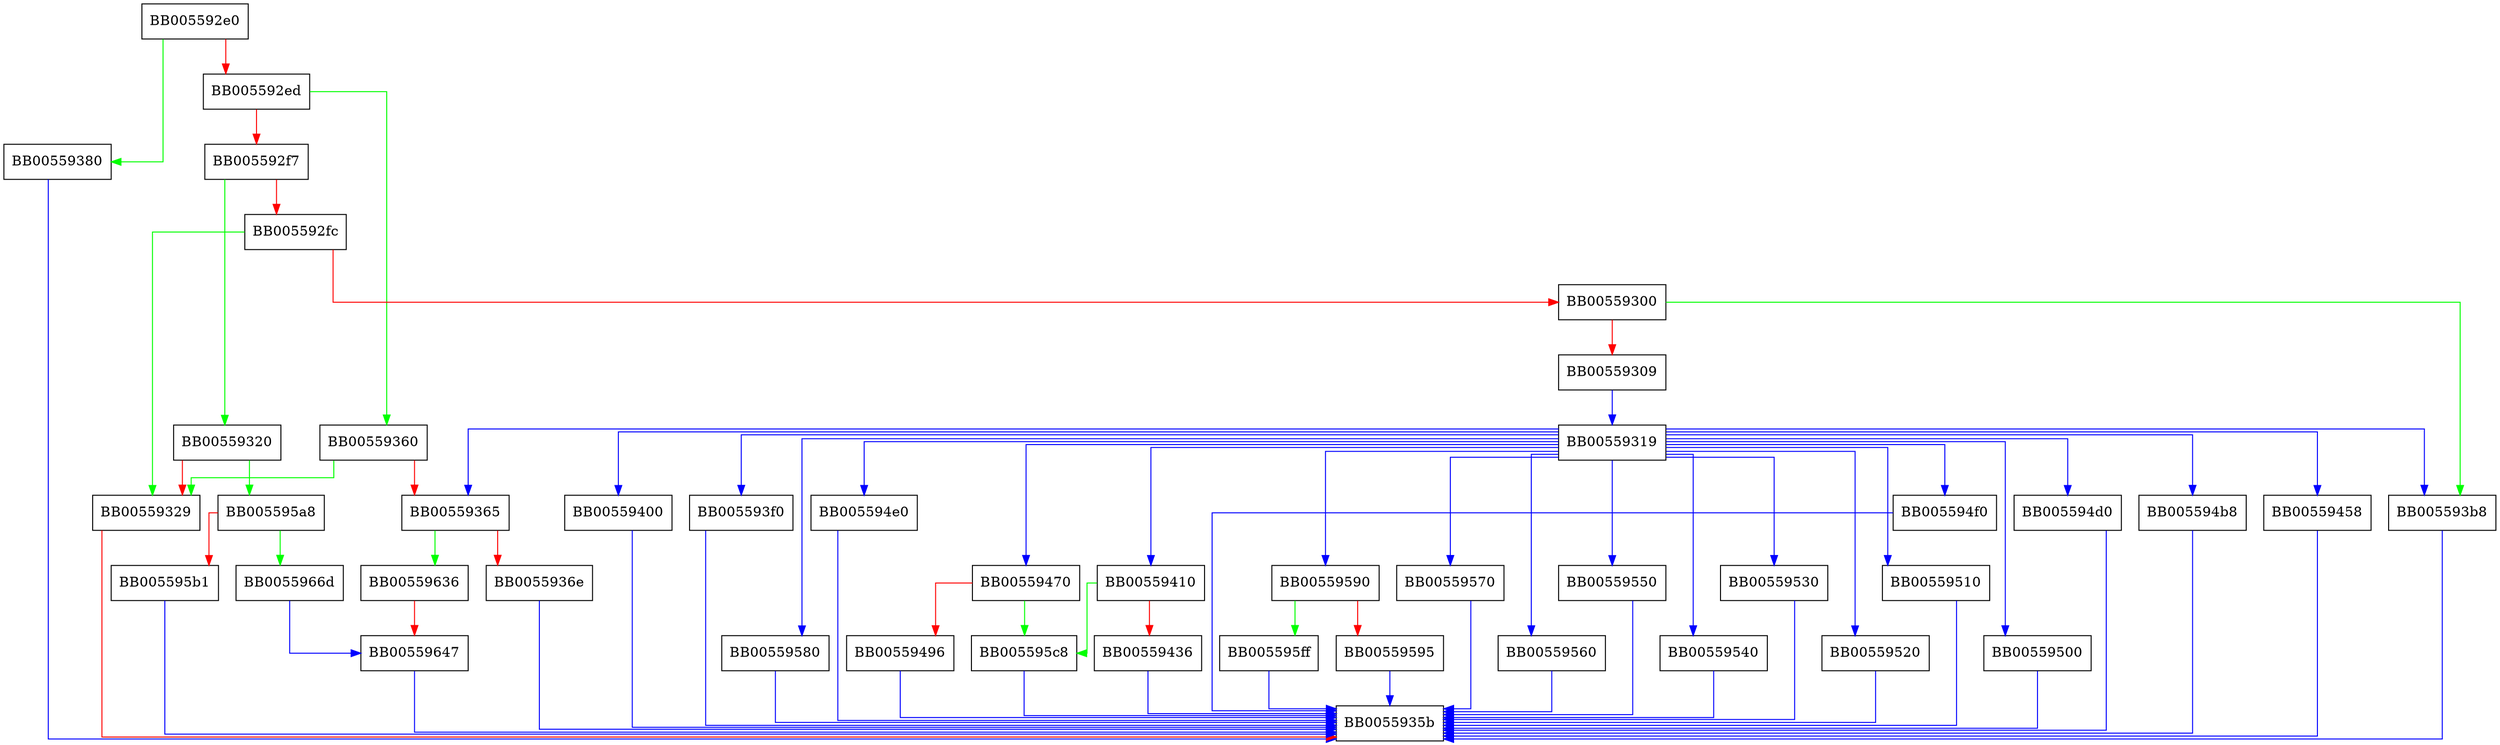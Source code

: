 digraph OSSL_CMP_CTX_set_option {
  node [shape="box"];
  graph [splines=ortho];
  BB005592e0 -> BB00559380 [color="green"];
  BB005592e0 -> BB005592ed [color="red"];
  BB005592ed -> BB00559360 [color="green"];
  BB005592ed -> BB005592f7 [color="red"];
  BB005592f7 -> BB00559320 [color="green"];
  BB005592f7 -> BB005592fc [color="red"];
  BB005592fc -> BB00559329 [color="green"];
  BB005592fc -> BB00559300 [color="red"];
  BB00559300 -> BB005593b8 [color="green"];
  BB00559300 -> BB00559309 [color="red"];
  BB00559309 -> BB00559319 [color="blue"];
  BB00559319 -> BB00559590 [color="blue"];
  BB00559319 -> BB005593b8 [color="blue"];
  BB00559319 -> BB00559580 [color="blue"];
  BB00559319 -> BB00559570 [color="blue"];
  BB00559319 -> BB00559560 [color="blue"];
  BB00559319 -> BB00559550 [color="blue"];
  BB00559319 -> BB00559540 [color="blue"];
  BB00559319 -> BB00559530 [color="blue"];
  BB00559319 -> BB00559520 [color="blue"];
  BB00559319 -> BB00559510 [color="blue"];
  BB00559319 -> BB00559365 [color="blue"];
  BB00559319 -> BB00559500 [color="blue"];
  BB00559319 -> BB005594f0 [color="blue"];
  BB00559319 -> BB005594d0 [color="blue"];
  BB00559319 -> BB005594b8 [color="blue"];
  BB00559319 -> BB00559470 [color="blue"];
  BB00559319 -> BB00559458 [color="blue"];
  BB00559319 -> BB00559410 [color="blue"];
  BB00559319 -> BB00559400 [color="blue"];
  BB00559319 -> BB005593f0 [color="blue"];
  BB00559319 -> BB005594e0 [color="blue"];
  BB00559320 -> BB005595a8 [color="green"];
  BB00559320 -> BB00559329 [color="red"];
  BB00559329 -> BB0055935b [color="red"];
  BB00559360 -> BB00559329 [color="green"];
  BB00559360 -> BB00559365 [color="red"];
  BB00559365 -> BB00559636 [color="green"];
  BB00559365 -> BB0055936e [color="red"];
  BB0055936e -> BB0055935b [color="blue"];
  BB00559380 -> BB0055935b [color="blue"];
  BB005593b8 -> BB0055935b [color="blue"];
  BB005593f0 -> BB0055935b [color="blue"];
  BB00559400 -> BB0055935b [color="blue"];
  BB00559410 -> BB005595c8 [color="green"];
  BB00559410 -> BB00559436 [color="red"];
  BB00559436 -> BB0055935b [color="blue"];
  BB00559458 -> BB0055935b [color="blue"];
  BB00559470 -> BB005595c8 [color="green"];
  BB00559470 -> BB00559496 [color="red"];
  BB00559496 -> BB0055935b [color="blue"];
  BB005594b8 -> BB0055935b [color="blue"];
  BB005594d0 -> BB0055935b [color="blue"];
  BB005594e0 -> BB0055935b [color="blue"];
  BB005594f0 -> BB0055935b [color="blue"];
  BB00559500 -> BB0055935b [color="blue"];
  BB00559510 -> BB0055935b [color="blue"];
  BB00559520 -> BB0055935b [color="blue"];
  BB00559530 -> BB0055935b [color="blue"];
  BB00559540 -> BB0055935b [color="blue"];
  BB00559550 -> BB0055935b [color="blue"];
  BB00559560 -> BB0055935b [color="blue"];
  BB00559570 -> BB0055935b [color="blue"];
  BB00559580 -> BB0055935b [color="blue"];
  BB00559590 -> BB005595ff [color="green"];
  BB00559590 -> BB00559595 [color="red"];
  BB00559595 -> BB0055935b [color="blue"];
  BB005595a8 -> BB0055966d [color="green"];
  BB005595a8 -> BB005595b1 [color="red"];
  BB005595b1 -> BB0055935b [color="blue"];
  BB005595c8 -> BB0055935b [color="blue"];
  BB005595ff -> BB0055935b [color="blue"];
  BB00559636 -> BB00559647 [color="red"];
  BB00559647 -> BB0055935b [color="blue"];
  BB0055966d -> BB00559647 [color="blue"];
}
